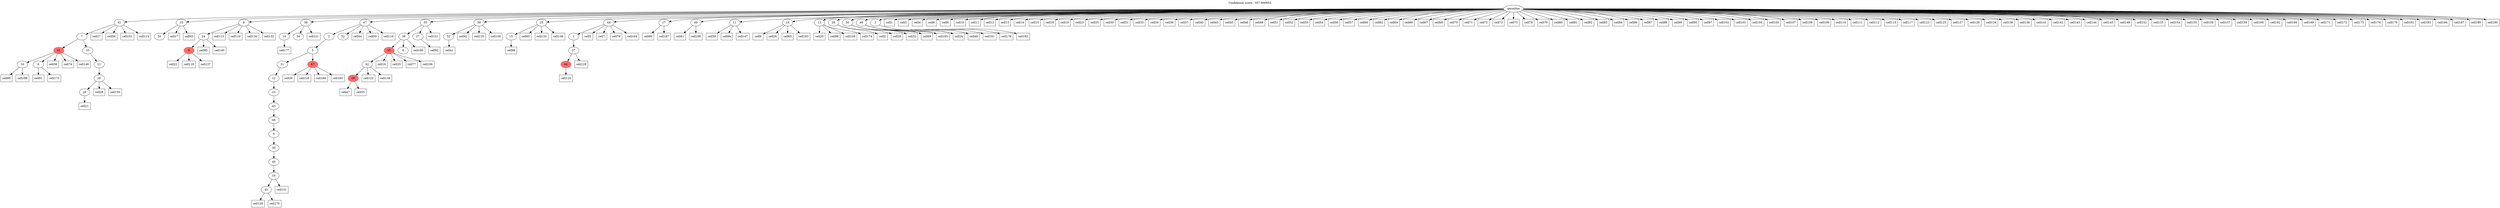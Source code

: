 digraph g {
	"52" -> "53";
	"53" [label="16"];
	"52" -> "54";
	"54" [label="6"];
	"50" -> "51";
	"51" [label="28"];
	"49" -> "50";
	"50" [label="26"];
	"48" -> "49";
	"49" [label="21"];
	"47" -> "48";
	"48" [label="33"];
	"47" -> "52";
	"52" [color=indianred1, style=filled, label="41"];
	"46" -> "47";
	"47" [label="7"];
	"44" -> "45";
	"45" [label="20"];
	"42" -> "43";
	"43" [color=indianred1, style=filled, label="8"];
	"41" -> "42";
	"42" [label="24"];
	"38" -> "39";
	"39" [label="14"];
	"38" -> "40";
	"40" [label="34"];
	"34" -> "35";
	"35" [label="45"];
	"33" -> "34";
	"34" [label="18"];
	"32" -> "33";
	"33" [label="40"];
	"31" -> "32";
	"32" [label="30"];
	"30" -> "31";
	"31" [label="9"];
	"29" -> "30";
	"30" [label="48"];
	"28" -> "29";
	"29" [label="43"];
	"27" -> "28";
	"28" [label="23"];
	"26" -> "27";
	"27" [label="12"];
	"25" -> "26";
	"26" [label="31"];
	"25" -> "36";
	"36" [color=indianred1, style=filled, label="47"];
	"24" -> "25";
	"25" [label="5"];
	"23" -> "24";
	"24" [label="2"];
	"23" -> "37";
	"37" [label="22"];
	"19" -> "20";
	"20" [color=indianred1, style=filled, label="36"];
	"18" -> "19";
	"19" [label="42"];
	"17" -> "18";
	"18" [color=indianred1, style=filled, label="35"];
	"17" -> "21";
	"21" [label="4"];
	"16" -> "17";
	"17" [label="36"];
	"16" -> "22";
	"22" [label="27"];
	"14" -> "15";
	"15" [label="32"];
	"11" -> "12";
	"12" [label="15"];
	"5" -> "6";
	"6" [color=indianred1, style=filled, label="44"];
	"4" -> "5";
	"5" [label="37"];
	"3" -> "4";
	"4" [label="1"];
	"0" -> "1";
	"1" [label="17"];
	"0" -> "2";
	"2" [label="49"];
	"0" -> "3";
	"3" [label="44"];
	"0" -> "7";
	"7" [label="11"];
	"0" -> "8";
	"8" [label="19"];
	"0" -> "9";
	"9" [label="13"];
	"0" -> "10";
	"10" [label="29"];
	"0" -> "11";
	"11" [label="25"];
	"0" -> "13";
	"13" [label="50"];
	"0" -> "14";
	"14" [label="39"];
	"0" -> "16";
	"16" [label="35"];
	"0" -> "23";
	"23" [label="47"];
	"0" -> "38";
	"38" [label="38"];
	"0" -> "41";
	"41" [label="8"];
	"0" -> "44";
	"44" [label="10"];
	"0" -> "46";
	"46" [label="41"];
	"0" -> "55";
	"55" [label="46"];
	"0" -> "56";
	"56" [label="3"];
	"0" [label="germline"];
	"0" -> "cell1";
	"cell1" [shape=box];
	"10" -> "cell2";
	"cell2" [shape=box];
	"0" -> "cell3";
	"cell3" [shape=box];
	"0" -> "cell4";
	"cell4" [shape=box];
	"3" -> "cell5";
	"cell5" [shape=box];
	"0" -> "cell6";
	"cell6" [shape=box];
	"3" -> "cell7";
	"cell7" [shape=box];
	"0" -> "cell8";
	"cell8" [shape=box];
	"8" -> "cell9";
	"cell9" [shape=box];
	"0" -> "cell10";
	"cell10" [shape=box];
	"0" -> "cell11";
	"cell11" [shape=box];
	"0" -> "cell12";
	"cell12" [shape=box];
	"0" -> "cell13";
	"cell13" [shape=box];
	"0" -> "cell14";
	"cell14" [shape=box];
	"0" -> "cell15";
	"cell15" [shape=box];
	"18" -> "cell16";
	"cell16" [shape=box];
	"44" -> "cell17";
	"cell17" [shape=box];
	"0" -> "cell18";
	"cell18" [shape=box];
	"0" -> "cell19";
	"cell19" [shape=box];
	"9" -> "cell20";
	"cell20" [shape=box];
	"51" -> "cell21";
	"cell21" [shape=box];
	"43" -> "cell22";
	"cell22" [shape=box];
	"0" -> "cell23";
	"cell23" [shape=box];
	"55" -> "cell24";
	"cell24" [shape=box];
	"0" -> "cell25";
	"cell25" [shape=box];
	"8" -> "cell26";
	"cell26" [shape=box];
	"46" -> "cell27";
	"cell27" [shape=box];
	"50" -> "cell28";
	"cell28" [shape=box];
	"10" -> "cell29";
	"cell29" [shape=box];
	"0" -> "cell30";
	"cell30" [shape=box];
	"0" -> "cell31";
	"cell31" [shape=box];
	"13" -> "cell32";
	"cell32" [shape=box];
	"0" -> "cell33";
	"cell33" [shape=box];
	"0" -> "cell34";
	"cell34" [shape=box];
	"18" -> "cell35";
	"cell35" [shape=box];
	"0" -> "cell36";
	"cell36" [shape=box];
	"0" -> "cell37";
	"cell37" [shape=box];
	"52" -> "cell38";
	"cell38" [shape=box];
	"36" -> "cell39";
	"cell39" [shape=box];
	"0" -> "cell40";
	"cell40" [shape=box];
	"15" -> "cell41";
	"cell41" [shape=box];
	"14" -> "cell42";
	"cell42" [shape=box];
	"0" -> "cell43";
	"cell43" [shape=box];
	"23" -> "cell44";
	"cell44" [shape=box];
	"0" -> "cell45";
	"cell45" [shape=box];
	"0" -> "cell46";
	"cell46" [shape=box];
	"20" -> "cell47";
	"cell47" [shape=box];
	"55" -> "cell48";
	"cell48" [shape=box];
	"0" -> "cell49";
	"cell49" [shape=box];
	"23" -> "cell50";
	"cell50" [shape=box];
	"0" -> "cell51";
	"cell51" [shape=box];
	"0" -> "cell52";
	"cell52" [shape=box];
	"0" -> "cell53";
	"cell53" [shape=box];
	"0" -> "cell54";
	"cell54" [shape=box];
	"20" -> "cell55";
	"cell55" [shape=box];
	"0" -> "cell56";
	"cell56" [shape=box];
	"0" -> "cell57";
	"cell57" [shape=box];
	"46" -> "cell58";
	"cell58" [shape=box];
	"7" -> "cell59";
	"cell59" [shape=box];
	"0" -> "cell60";
	"cell60" [shape=box];
	"2" -> "cell61";
	"cell61" [shape=box];
	"0" -> "cell62";
	"cell62" [shape=box];
	"11" -> "cell63";
	"cell63" [shape=box];
	"0" -> "cell64";
	"cell64" [shape=box];
	"8" -> "cell65";
	"cell65" [shape=box];
	"0" -> "cell66";
	"cell66" [shape=box];
	"0" -> "cell67";
	"cell67" [shape=box];
	"0" -> "cell68";
	"cell68" [shape=box];
	"13" -> "cell69";
	"cell69" [shape=box];
	"0" -> "cell70";
	"cell70" [shape=box];
	"0" -> "cell71";
	"cell71" [shape=box];
	"0" -> "cell72";
	"cell72" [shape=box];
	"0" -> "cell73";
	"cell73" [shape=box];
	"52" -> "cell74";
	"cell74" [shape=box];
	"0" -> "cell75";
	"cell75" [shape=box];
	"3" -> "cell76";
	"cell76" [shape=box];
	"18" -> "cell77";
	"cell77" [shape=box];
	"0" -> "cell78";
	"cell78" [shape=box];
	"0" -> "cell79";
	"cell79" [shape=box];
	"0" -> "cell80";
	"cell80" [shape=box];
	"0" -> "cell81";
	"cell81" [shape=box];
	"0" -> "cell82";
	"cell82" [shape=box];
	"0" -> "cell83";
	"cell83" [shape=box];
	"0" -> "cell84";
	"cell84" [shape=box];
	"42" -> "cell85";
	"cell85" [shape=box];
	"0" -> "cell86";
	"cell86" [shape=box];
	"0" -> "cell87";
	"cell87" [shape=box];
	"9" -> "cell88";
	"cell88" [shape=box];
	"0" -> "cell89";
	"cell89" [shape=box];
	"0" -> "cell90";
	"cell90" [shape=box];
	"54" -> "cell91";
	"cell91" [shape=box];
	"22" -> "cell92";
	"cell92" [shape=box];
	"44" -> "cell93";
	"cell93" [shape=box];
	"7" -> "cell94";
	"cell94" [shape=box];
	"0" -> "cell95";
	"cell95" [shape=box];
	"12" -> "cell96";
	"cell96" [shape=box];
	"0" -> "cell97";
	"cell97" [shape=box];
	"1" -> "cell98";
	"cell98" [shape=box];
	"53" -> "cell99";
	"cell99" [shape=box];
	"9" -> "cell100";
	"cell100" [shape=box];
	"46" -> "cell101";
	"cell101" [shape=box];
	"0" -> "cell102";
	"cell102" [shape=box];
	"0" -> "cell103";
	"cell103" [shape=box];
	"0" -> "cell104";
	"cell104" [shape=box];
	"0" -> "cell105";
	"cell105" [shape=box];
	"18" -> "cell106";
	"cell106" [shape=box];
	"0" -> "cell107";
	"cell107" [shape=box];
	"0" -> "cell108";
	"cell108" [shape=box];
	"0" -> "cell109";
	"cell109" [shape=box];
	"0" -> "cell110";
	"cell110" [shape=box];
	"0" -> "cell111";
	"cell111" [shape=box];
	"0" -> "cell112";
	"cell112" [shape=box];
	"41" -> "cell113";
	"cell113" [shape=box];
	"46" -> "cell114";
	"cell114" [shape=box];
	"0" -> "cell115";
	"cell115" [shape=box];
	"23" -> "cell116";
	"cell116" [shape=box];
	"0" -> "cell117";
	"cell117" [shape=box];
	"43" -> "cell118";
	"cell118" [shape=box];
	"41" -> "cell119";
	"cell119" [shape=box];
	"35" -> "cell120";
	"cell120" [shape=box];
	"38" -> "cell121";
	"cell121" [shape=box];
	"19" -> "cell122";
	"cell122" [shape=box];
	"0" -> "cell123";
	"cell123" [shape=box];
	"6" -> "cell124";
	"cell124" [shape=box];
	"0" -> "cell125";
	"cell125" [shape=box];
	"36" -> "cell126";
	"cell126" [shape=box];
	"0" -> "cell127";
	"cell127" [shape=box];
	"5" -> "cell128";
	"cell128" [shape=box];
	"0" -> "cell129";
	"cell129" [shape=box];
	"41" -> "cell130";
	"cell130" [shape=box];
	"34" -> "cell131";
	"cell131" [shape=box];
	"41" -> "cell132";
	"cell132" [shape=box];
	"11" -> "cell133";
	"cell133" [shape=box];
	"0" -> "cell134";
	"cell134" [shape=box];
	"14" -> "cell135";
	"cell135" [shape=box];
	"0" -> "cell136";
	"cell136" [shape=box];
	"43" -> "cell137";
	"cell137" [shape=box];
	"0" -> "cell138";
	"cell138" [shape=box];
	"19" -> "cell139";
	"cell139" [shape=box];
	"42" -> "cell140";
	"cell140" [shape=box];
	"0" -> "cell141";
	"cell141" [shape=box];
	"0" -> "cell142";
	"cell142" [shape=box];
	"0" -> "cell143";
	"cell143" [shape=box];
	"0" -> "cell144";
	"cell144" [shape=box];
	"0" -> "cell145";
	"cell145" [shape=box];
	"52" -> "cell146";
	"cell146" [shape=box];
	"7" -> "cell147";
	"cell147" [shape=box];
	"0" -> "cell148";
	"cell148" [shape=box];
	"11" -> "cell149";
	"cell149" [shape=box];
	"50" -> "cell150";
	"cell150" [shape=box];
	"16" -> "cell151";
	"cell151" [shape=box];
	"0" -> "cell152";
	"cell152" [shape=box];
	"0" -> "cell153";
	"cell153" [shape=box];
	"0" -> "cell154";
	"cell154" [shape=box];
	"0" -> "cell155";
	"cell155" [shape=box];
	"0" -> "cell156";
	"cell156" [shape=box];
	"0" -> "cell157";
	"cell157" [shape=box];
	"14" -> "cell158";
	"cell158" [shape=box];
	"0" -> "cell159";
	"cell159" [shape=box];
	"0" -> "cell160";
	"cell160" [shape=box];
	"55" -> "cell161";
	"cell161" [shape=box];
	"0" -> "cell162";
	"cell162" [shape=box];
	"8" -> "cell163";
	"cell163" [shape=box];
	"3" -> "cell164";
	"cell164" [shape=box];
	"13" -> "cell165";
	"cell165" [shape=box];
	"36" -> "cell166";
	"cell166" [shape=box];
	"1" -> "cell167";
	"cell167" [shape=box];
	"0" -> "cell168";
	"cell168" [shape=box];
	"0" -> "cell169";
	"cell169" [shape=box];
	"35" -> "cell170";
	"cell170" [shape=box];
	"0" -> "cell171";
	"cell171" [shape=box];
	"0" -> "cell172";
	"cell172" [shape=box];
	"54" -> "cell173";
	"cell173" [shape=box];
	"9" -> "cell174";
	"cell174" [shape=box];
	"0" -> "cell175";
	"cell175" [shape=box];
	"0" -> "cell176";
	"cell176" [shape=box];
	"39" -> "cell177";
	"cell177" [shape=box];
	"55" -> "cell178";
	"cell178" [shape=box];
	"0" -> "cell179";
	"cell179" [shape=box];
	"17" -> "cell180";
	"cell180" [shape=box];
	"0" -> "cell181";
	"cell181" [shape=box];
	"56" -> "cell182";
	"cell182" [shape=box];
	"0" -> "cell183";
	"cell183" [shape=box];
	"0" -> "cell184";
	"cell184" [shape=box];
	"36" -> "cell185";
	"cell185" [shape=box];
	"2" -> "cell186";
	"cell186" [shape=box];
	"0" -> "cell187";
	"cell187" [shape=box];
	"53" -> "cell188";
	"cell188" [shape=box];
	"0" -> "cell189";
	"cell189" [shape=box];
	"0" -> "cell190";
	"cell190" [shape=box];
	labelloc="t";
	label="Confidence score: -357.900652";
}
